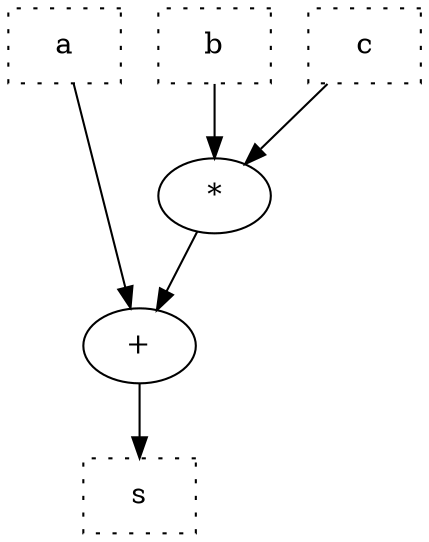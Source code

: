 digraph A {
  a [shape=box,style=dotted];
  b [shape=box,style=dotted];
  c [shape=box,style=dotted];
  s [shape=box,style=dotted];
  {rank=source;a;b;c}
  {rank=sink;s}
  a -> "+";
  b -> "*";
  c -> "*";
  "*" -> "+";
  "+" -> s;
}
